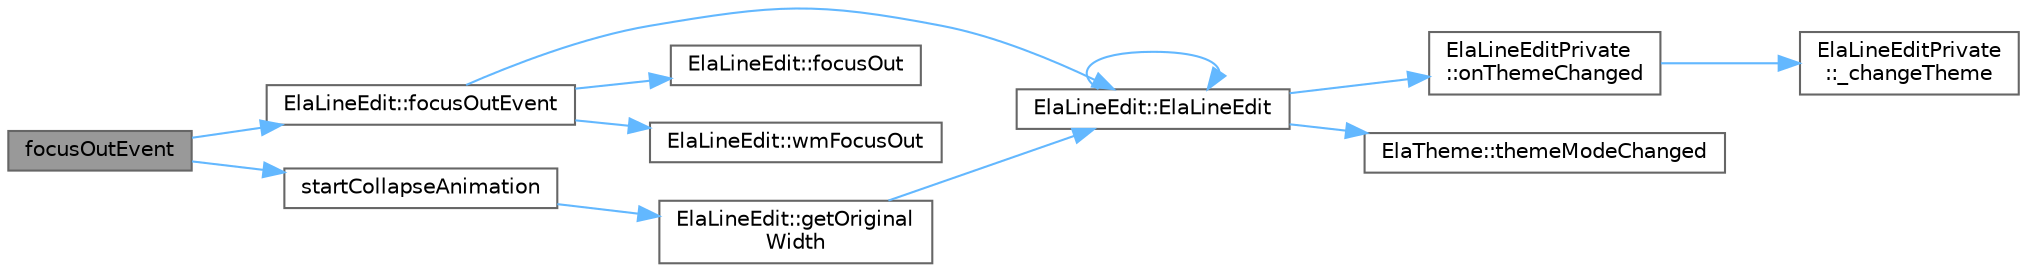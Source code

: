 digraph "focusOutEvent"
{
 // LATEX_PDF_SIZE
  bgcolor="transparent";
  edge [fontname=Helvetica,fontsize=10,labelfontname=Helvetica,labelfontsize=10];
  node [fontname=Helvetica,fontsize=10,shape=box,height=0.2,width=0.4];
  rankdir="LR";
  Node1 [id="Node000001",label="focusOutEvent",height=0.2,width=0.4,color="gray40", fillcolor="grey60", style="filled", fontcolor="black",tooltip="重写焦点丢失事件，触发收起动画"];
  Node1 -> Node2 [id="edge1_Node000001_Node000002",color="steelblue1",style="solid",tooltip=" "];
  Node2 [id="Node000002",label="ElaLineEdit::focusOutEvent",height=0.2,width=0.4,color="grey40", fillcolor="white", style="filled",URL="$class_ela_line_edit.html#a34b9c9f85e5a9f57123a2ac7398fa7d2",tooltip=" "];
  Node2 -> Node3 [id="edge2_Node000002_Node000003",color="steelblue1",style="solid",tooltip=" "];
  Node3 [id="Node000003",label="ElaLineEdit::ElaLineEdit",height=0.2,width=0.4,color="grey40", fillcolor="white", style="filled",URL="$class_ela_line_edit.html#ad5b1bd2b489835fea5bdeadd9e8a79d6",tooltip=" "];
  Node3 -> Node3 [id="edge3_Node000003_Node000003",color="steelblue1",style="solid",tooltip=" "];
  Node3 -> Node4 [id="edge4_Node000003_Node000004",color="steelblue1",style="solid",tooltip=" "];
  Node4 [id="Node000004",label="ElaLineEditPrivate\l::onThemeChanged",height=0.2,width=0.4,color="grey40", fillcolor="white", style="filled",URL="$class_ela_line_edit_private.html#acf666a8d5ef3e8a42f3c41d767d252db",tooltip=" "];
  Node4 -> Node5 [id="edge5_Node000004_Node000005",color="steelblue1",style="solid",tooltip=" "];
  Node5 [id="Node000005",label="ElaLineEditPrivate\l::_changeTheme",height=0.2,width=0.4,color="grey40", fillcolor="white", style="filled",URL="$class_ela_line_edit_private.html#a9b03deaf658f6c6f614d0dba062b07a5",tooltip=" "];
  Node3 -> Node6 [id="edge6_Node000003_Node000006",color="steelblue1",style="solid",tooltip=" "];
  Node6 [id="Node000006",label="ElaTheme::themeModeChanged",height=0.2,width=0.4,color="grey40", fillcolor="white", style="filled",URL="$class_ela_theme.html#a05ec2e3192ae77de87b167093330d9ba",tooltip="主题模式更改信号"];
  Node2 -> Node7 [id="edge7_Node000002_Node000007",color="steelblue1",style="solid",tooltip=" "];
  Node7 [id="Node000007",label="ElaLineEdit::focusOut",height=0.2,width=0.4,color="grey40", fillcolor="white", style="filled",URL="$class_ela_line_edit.html#a5c86f9afeb83fd0867048e53a9155e23",tooltip="Q_SIGNAL void focusIn(QString text);"];
  Node2 -> Node8 [id="edge8_Node000002_Node000008",color="steelblue1",style="solid",tooltip=" "];
  Node8 [id="Node000008",label="ElaLineEdit::wmFocusOut",height=0.2,width=0.4,color="grey40", fillcolor="white", style="filled",URL="$class_ela_line_edit.html#ad2186a7e07bf5a1aabba616dac8f77cb",tooltip=" "];
  Node1 -> Node9 [id="edge9_Node000001_Node000009",color="steelblue1",style="solid",tooltip=" "];
  Node9 [id="Node000009",label="startCollapseAnimation",height=0.2,width=0.4,color="grey40", fillcolor="white", style="filled",URL="$class_my_search_line_edit.html#a24c96b10e0e5c009bed6f1a44cf86c24",tooltip=" "];
  Node9 -> Node10 [id="edge10_Node000009_Node000010",color="steelblue1",style="solid",tooltip=" "];
  Node10 [id="Node000010",label="ElaLineEdit::getOriginal\lWidth",height=0.2,width=0.4,color="grey40", fillcolor="white", style="filled",URL="$class_ela_line_edit.html#a8810f8850c96d963290ef5151d80b53d",tooltip=" "];
  Node10 -> Node3 [id="edge11_Node000010_Node000003",color="steelblue1",style="solid",tooltip=" "];
}
